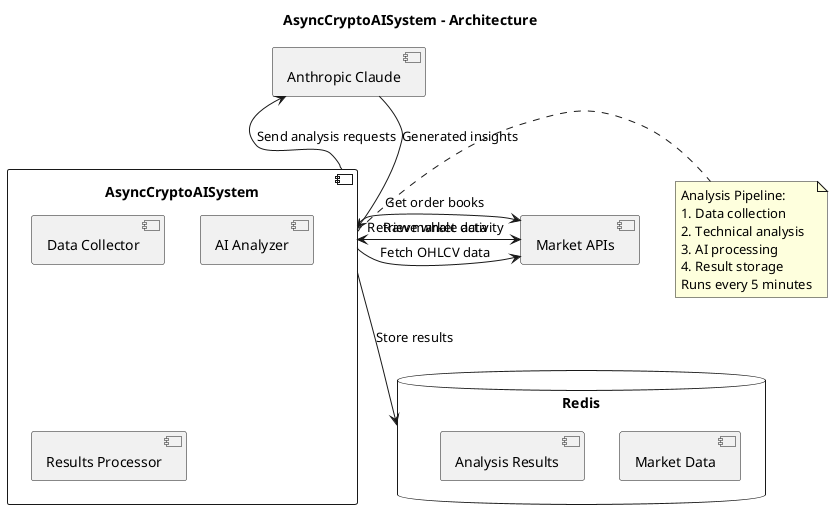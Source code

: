@startuml
title AsyncCryptoAISystem - Architecture

component "AsyncCryptoAISystem" as System {
    [Data Collector]
    [AI Analyzer]
    [Results Processor]
}

database "Redis" as Redis {
    [Market Data]
    [Analysis Results]
}

[Market APIs] as Market
[Anthropic Claude] as AI

System -> Market: Fetch OHLCV data
System -> Market: Get order books
System -> Market: Retrieve whale activity
Market --> System: Raw market data
System -> AI: Send analysis requests
AI --> System: Generated insights
System --> Redis: Store results

note right of System
    Analysis Pipeline:
    1. Data collection
    2. Technical analysis
    3. AI processing
    4. Result storage
    Runs every 5 minutes
end note
@enduml

